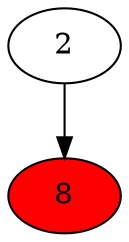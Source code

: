 strict digraph "main" {
	// Node definitions.
	2 [entry=true];
	8 [
		fillcolor=red
		style=filled
	];

	// Edge definitions.
	2 -> 8;
}